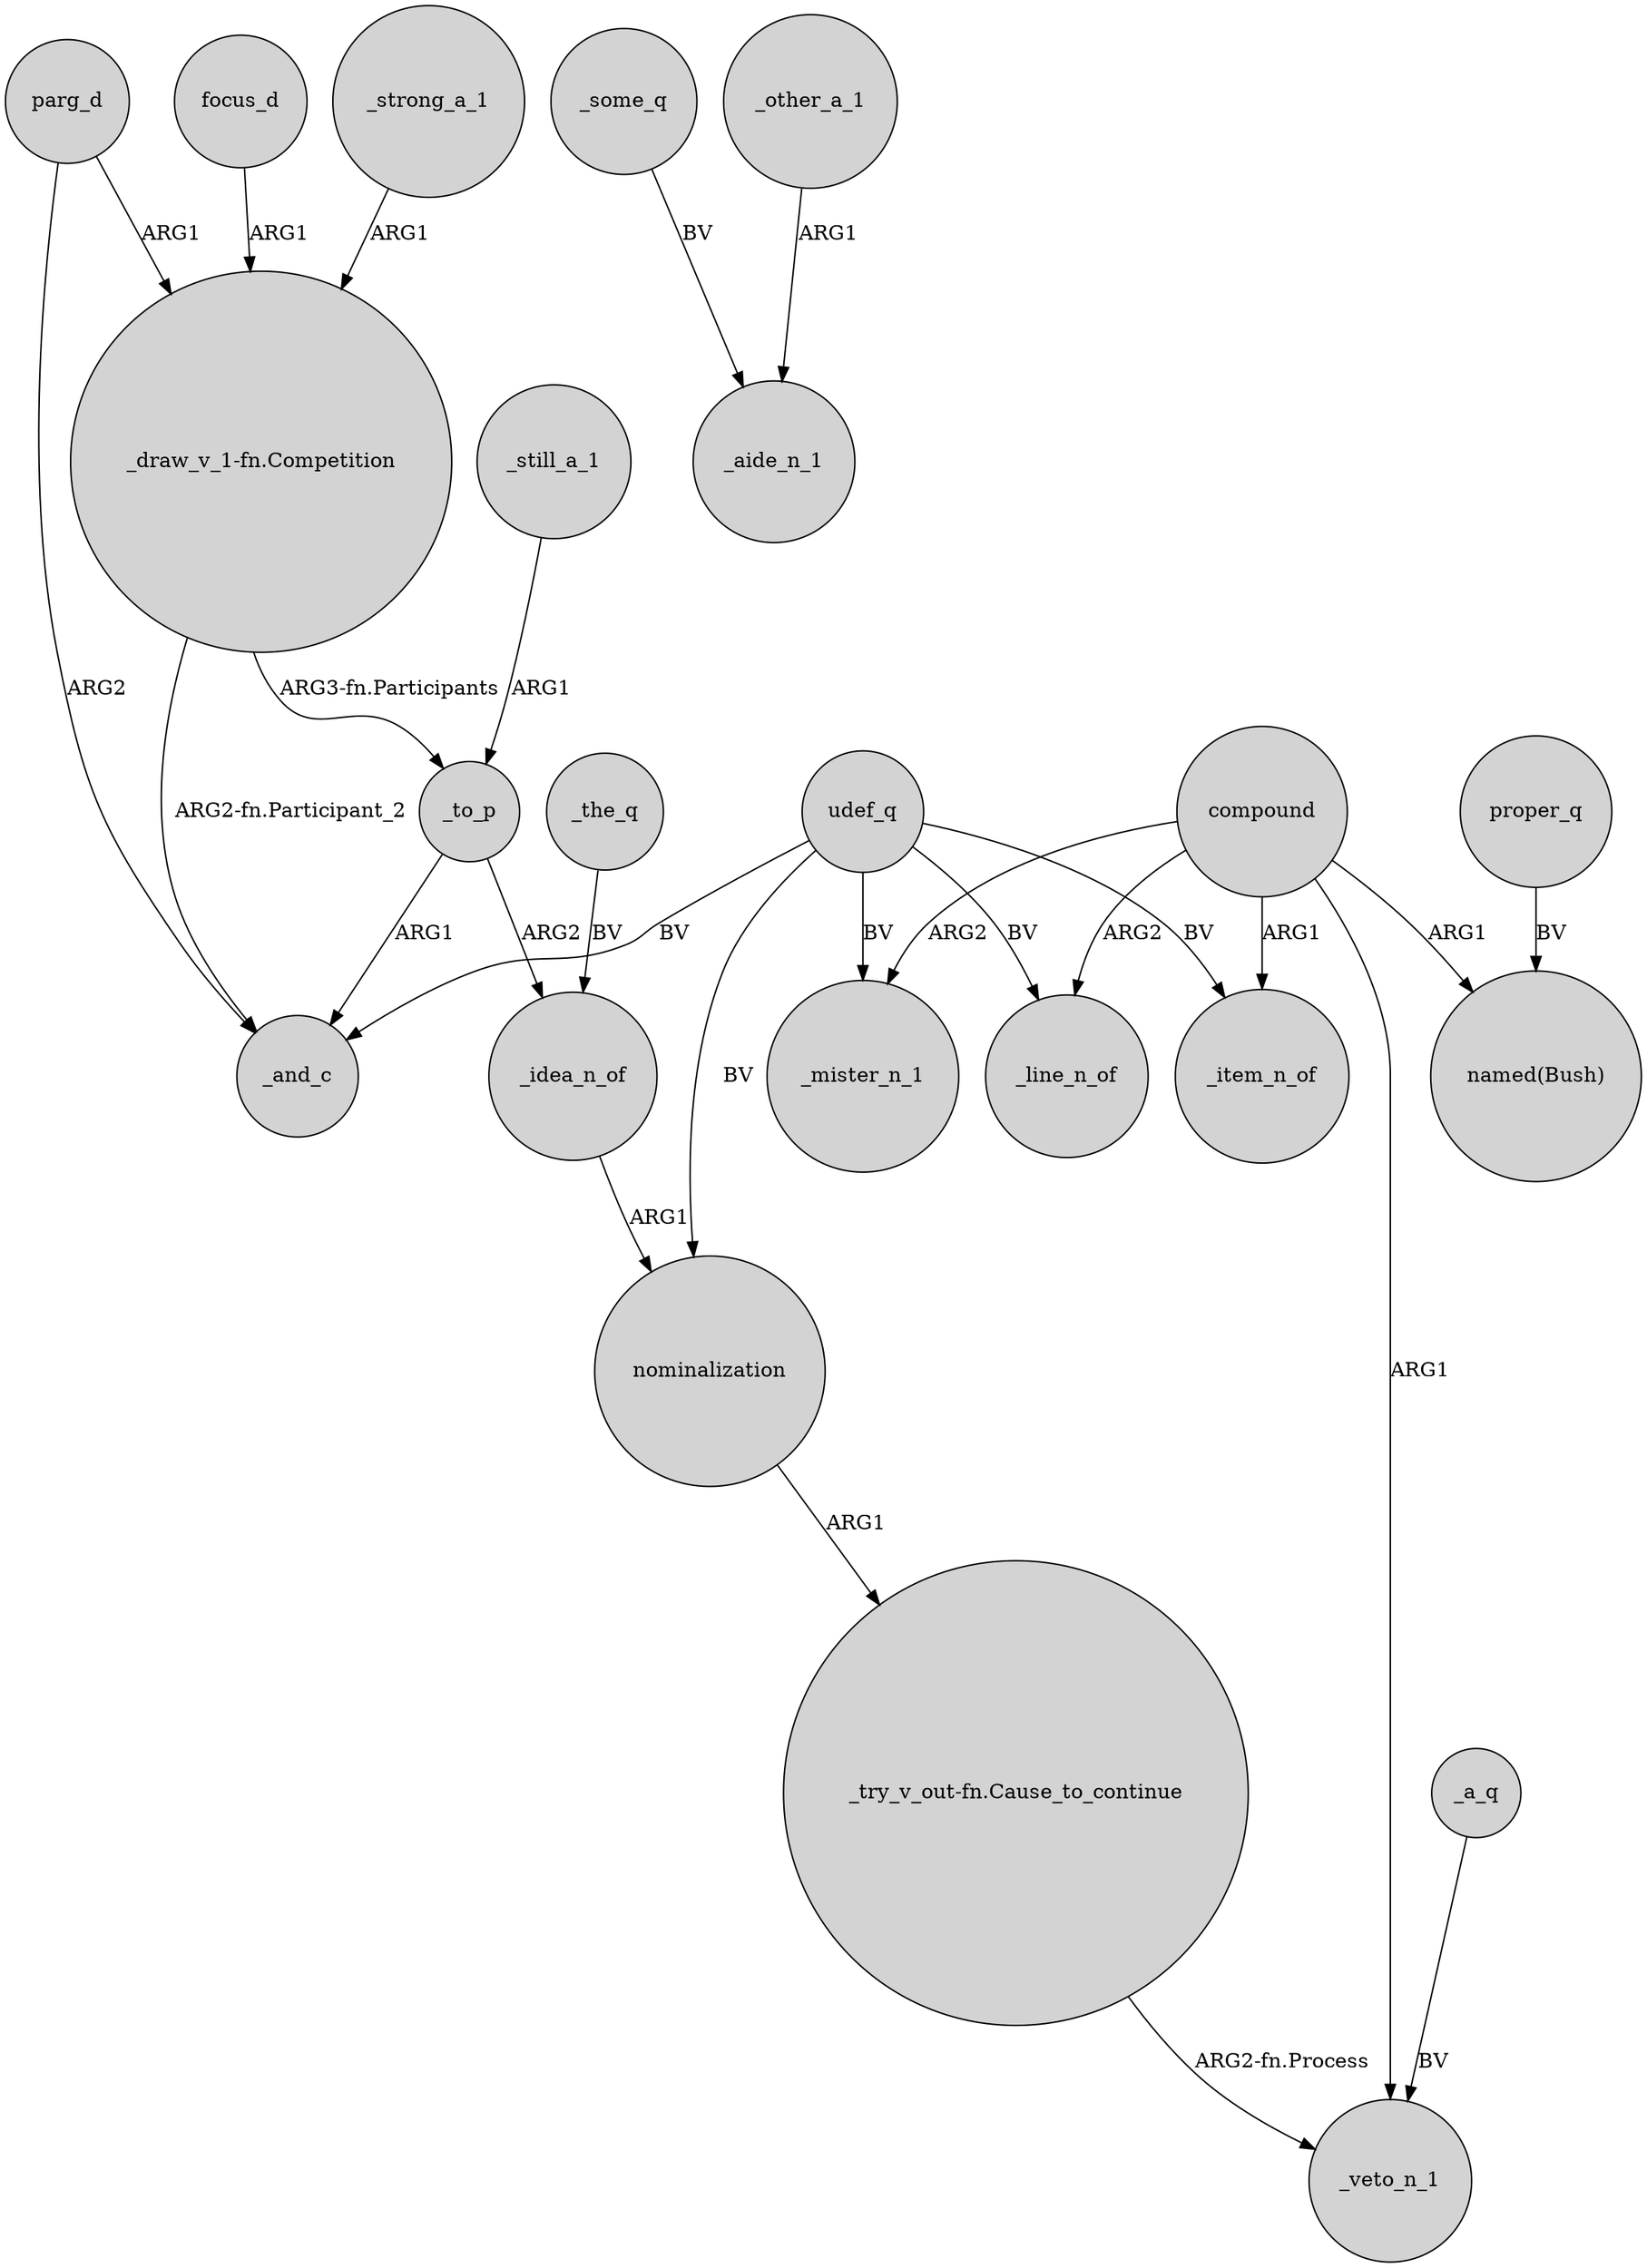 digraph {
	node [shape=circle style=filled]
	_strong_a_1 -> "_draw_v_1-fn.Competition" [label=ARG1]
	compound -> _mister_n_1 [label=ARG2]
	_some_q -> _aide_n_1 [label=BV]
	udef_q -> _line_n_of [label=BV]
	"_try_v_out-fn.Cause_to_continue" -> _veto_n_1 [label="ARG2-fn.Process"]
	_the_q -> _idea_n_of [label=BV]
	"_draw_v_1-fn.Competition" -> _and_c [label="ARG2-fn.Participant_2"]
	compound -> "named(Bush)" [label=ARG1]
	nominalization -> "_try_v_out-fn.Cause_to_continue" [label=ARG1]
	_to_p -> _idea_n_of [label=ARG2]
	udef_q -> nominalization [label=BV]
	compound -> _line_n_of [label=ARG2]
	parg_d -> "_draw_v_1-fn.Competition" [label=ARG1]
	_idea_n_of -> nominalization [label=ARG1]
	udef_q -> _and_c [label=BV]
	udef_q -> _mister_n_1 [label=BV]
	"_draw_v_1-fn.Competition" -> _to_p [label="ARG3-fn.Participants"]
	compound -> _item_n_of [label=ARG1]
	compound -> _veto_n_1 [label=ARG1]
	proper_q -> "named(Bush)" [label=BV]
	_a_q -> _veto_n_1 [label=BV]
	_other_a_1 -> _aide_n_1 [label=ARG1]
	parg_d -> _and_c [label=ARG2]
	_to_p -> _and_c [label=ARG1]
	_still_a_1 -> _to_p [label=ARG1]
	focus_d -> "_draw_v_1-fn.Competition" [label=ARG1]
	udef_q -> _item_n_of [label=BV]
}
